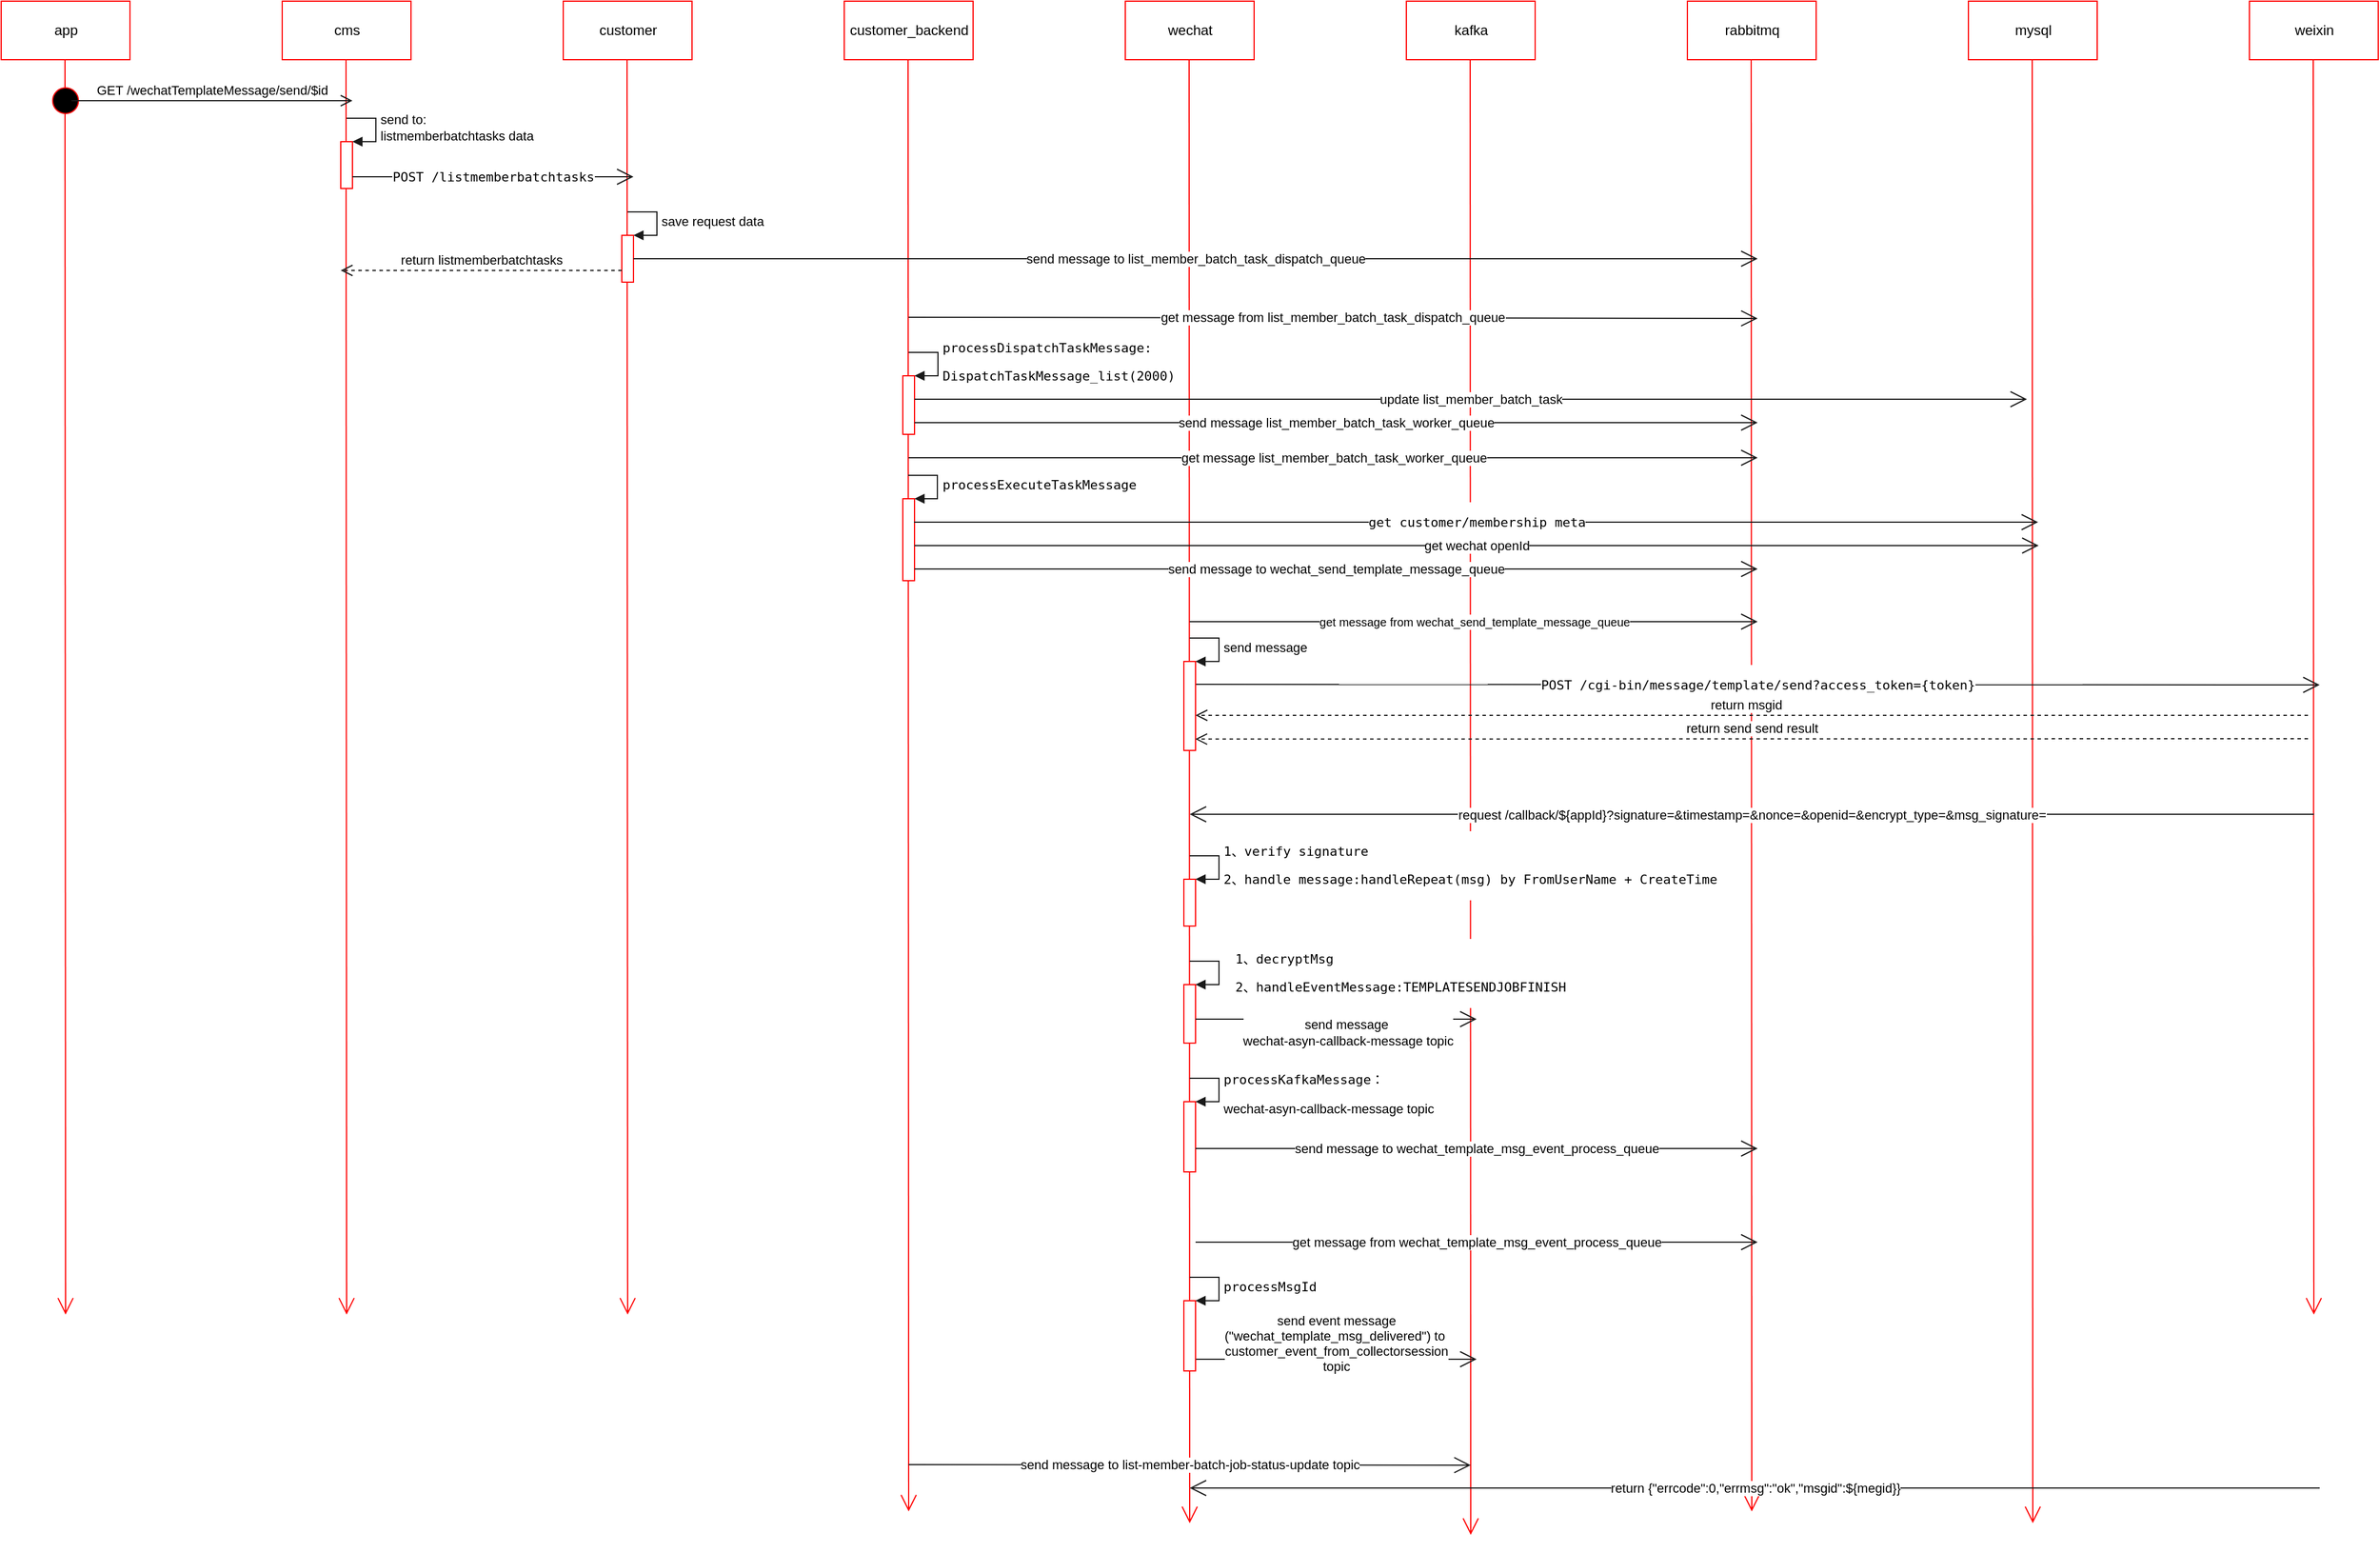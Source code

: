 <mxfile version="10.8.8" type="github"><diagram id="JXFjKGUYVLtCgeKUOygP" name="Page-1"><mxGraphModel dx="1118" dy="603" grid="1" gridSize="10" guides="1" tooltips="1" connect="1" arrows="1" fold="1" page="1" pageScale="1" pageWidth="827" pageHeight="1169" math="0" shadow="0"><root><mxCell id="0"/><mxCell id="1" parent="0"/><mxCell id="xptV2uy9dPqTo3H1UXFX-1" value="app" style="html=1;strokeColor=#FF0000;" parent="1" vertex="1"><mxGeometry x="40" y="40" width="110" height="50" as="geometry"/></mxCell><mxCell id="xptV2uy9dPqTo3H1UXFX-2" value="" style="endArrow=open;endFill=1;endSize=12;html=1;strokeColor=#FF0000;" parent="1" edge="1"><mxGeometry width="160" relative="1" as="geometry"><mxPoint x="94.5" y="90" as="sourcePoint"/><mxPoint x="95" y="1161.818" as="targetPoint"/></mxGeometry></mxCell><mxCell id="xptV2uy9dPqTo3H1UXFX-3" value="cms" style="html=1;strokeColor=#FF0000;" parent="1" vertex="1"><mxGeometry x="280" y="40" width="110" height="50" as="geometry"/></mxCell><mxCell id="xptV2uy9dPqTo3H1UXFX-4" value="" style="endArrow=open;endFill=1;endSize=12;html=1;strokeColor=#FF0000;" parent="1" edge="1"><mxGeometry width="160" relative="1" as="geometry"><mxPoint x="334.5" y="90" as="sourcePoint"/><mxPoint x="335" y="1161.818" as="targetPoint"/></mxGeometry></mxCell><mxCell id="xptV2uy9dPqTo3H1UXFX-5" value="customer" style="html=1;strokeColor=#FF0000;" parent="1" vertex="1"><mxGeometry x="520" y="40" width="110" height="50" as="geometry"/></mxCell><mxCell id="xptV2uy9dPqTo3H1UXFX-6" value="" style="endArrow=open;endFill=1;endSize=12;html=1;strokeColor=#FF0000;" parent="1" edge="1"><mxGeometry width="160" relative="1" as="geometry"><mxPoint x="574.5" y="90" as="sourcePoint"/><mxPoint x="575" y="1161.818" as="targetPoint"/></mxGeometry></mxCell><mxCell id="xptV2uy9dPqTo3H1UXFX-7" value="customer_backend" style="html=1;strokeColor=#FF0000;" parent="1" vertex="1"><mxGeometry x="760" y="40" width="110" height="50" as="geometry"/></mxCell><mxCell id="xptV2uy9dPqTo3H1UXFX-8" value="" style="endArrow=open;endFill=1;endSize=12;html=1;strokeColor=#FF0000;" parent="1" edge="1"><mxGeometry width="160" relative="1" as="geometry"><mxPoint x="814.5" y="90" as="sourcePoint"/><mxPoint x="815" y="1330" as="targetPoint"/></mxGeometry></mxCell><mxCell id="xptV2uy9dPqTo3H1UXFX-9" value="wechat" style="html=1;strokeColor=#FF0000;" parent="1" vertex="1"><mxGeometry x="1000" y="40" width="110" height="50" as="geometry"/></mxCell><mxCell id="xptV2uy9dPqTo3H1UXFX-10" value="" style="endArrow=open;endFill=1;endSize=12;html=1;strokeColor=#FF0000;" parent="1" edge="1"><mxGeometry width="160" relative="1" as="geometry"><mxPoint x="1054.5" y="90" as="sourcePoint"/><mxPoint x="1055" y="1340" as="targetPoint"/></mxGeometry></mxCell><mxCell id="xptV2uy9dPqTo3H1UXFX-11" value="kafka" style="html=1;strokeColor=#FF0000;" parent="1" vertex="1"><mxGeometry x="1240" y="40" width="110" height="50" as="geometry"/></mxCell><mxCell id="xptV2uy9dPqTo3H1UXFX-12" value="" style="endArrow=open;endFill=1;endSize=12;html=1;strokeColor=#FF0000;" parent="1" edge="1"><mxGeometry width="160" relative="1" as="geometry"><mxPoint x="1294.5" y="90" as="sourcePoint"/><mxPoint x="1295" y="1350" as="targetPoint"/></mxGeometry></mxCell><mxCell id="xptV2uy9dPqTo3H1UXFX-13" value="rabbitmq" style="html=1;strokeColor=#FF0000;" parent="1" vertex="1"><mxGeometry x="1480" y="40" width="110" height="50" as="geometry"/></mxCell><mxCell id="xptV2uy9dPqTo3H1UXFX-14" value="" style="endArrow=open;endFill=1;endSize=12;html=1;strokeColor=#FF0000;" parent="1" edge="1"><mxGeometry width="160" relative="1" as="geometry"><mxPoint x="1534.5" y="90" as="sourcePoint"/><mxPoint x="1535" y="1330" as="targetPoint"/></mxGeometry></mxCell><mxCell id="xptV2uy9dPqTo3H1UXFX-15" value="mysql" style="html=1;strokeColor=#FF0000;" parent="1" vertex="1"><mxGeometry x="1720" y="40" width="110" height="50" as="geometry"/></mxCell><mxCell id="xptV2uy9dPqTo3H1UXFX-16" value="" style="endArrow=open;endFill=1;endSize=12;html=1;strokeColor=#FF0000;" parent="1" edge="1"><mxGeometry width="160" relative="1" as="geometry"><mxPoint x="1774.5" y="90" as="sourcePoint"/><mxPoint x="1775" y="1340" as="targetPoint"/></mxGeometry></mxCell><mxCell id="xptV2uy9dPqTo3H1UXFX-17" value="weixin" style="html=1;strokeColor=#FF0000;" parent="1" vertex="1"><mxGeometry x="1960" y="40" width="110" height="50" as="geometry"/></mxCell><mxCell id="xptV2uy9dPqTo3H1UXFX-18" value="" style="endArrow=open;endFill=1;endSize=12;html=1;strokeColor=#FF0000;" parent="1" edge="1"><mxGeometry width="160" relative="1" as="geometry"><mxPoint x="2014.5" y="90" as="sourcePoint"/><mxPoint x="2015" y="1161.818" as="targetPoint"/></mxGeometry></mxCell><mxCell id="xptV2uy9dPqTo3H1UXFX-19" value="" style="ellipse;html=1;shape=startState;fillColor=#000000;strokeColor=#ff0000;" parent="1" vertex="1"><mxGeometry x="80" y="110" width="30" height="30" as="geometry"/></mxCell><mxCell id="xptV2uy9dPqTo3H1UXFX-20" value="GET&amp;nbsp;&lt;span&gt;/wechatTemplateMessage/send/$id&lt;/span&gt;" style="edgeStyle=orthogonalEdgeStyle;html=1;verticalAlign=bottom;endArrow=open;endSize=8;strokeColor=#1A1A1A;" parent="1" edge="1"><mxGeometry relative="1" as="geometry"><mxPoint x="340" y="125" as="targetPoint"/><mxPoint x="100" y="125" as="sourcePoint"/><Array as="points"><mxPoint x="300" y="125"/><mxPoint x="300" y="125"/></Array></mxGeometry></mxCell><mxCell id="xptV2uy9dPqTo3H1UXFX-23" value="" style="html=1;points=[];perimeter=orthogonalPerimeter;strokeColor=#FF0000;" parent="1" vertex="1"><mxGeometry x="330" y="160" width="10" height="40" as="geometry"/></mxCell><mxCell id="xptV2uy9dPqTo3H1UXFX-24" value="send to:&lt;br&gt;&lt;span&gt;listmemberbatchtasks data &lt;/span&gt;&lt;br&gt;" style="edgeStyle=orthogonalEdgeStyle;html=1;align=left;spacingLeft=2;endArrow=block;rounded=0;entryX=1;entryY=0;strokeColor=#1A1A1A;" parent="1" target="xptV2uy9dPqTo3H1UXFX-23" edge="1"><mxGeometry relative="1" as="geometry"><mxPoint x="335" y="140" as="sourcePoint"/><Array as="points"><mxPoint x="360" y="140"/></Array></mxGeometry></mxCell><mxCell id="xptV2uy9dPqTo3H1UXFX-25" value="&lt;pre&gt;&lt;span&gt;POST /listmemberbatchtasks&lt;/span&gt;&lt;/pre&gt;" style="endArrow=open;endFill=1;endSize=12;html=1;strokeColor=#1A1A1A;" parent="1" edge="1"><mxGeometry width="160" relative="1" as="geometry"><mxPoint x="340" y="190" as="sourcePoint"/><mxPoint x="580" y="190" as="targetPoint"/></mxGeometry></mxCell><mxCell id="xptV2uy9dPqTo3H1UXFX-27" value="" style="html=1;points=[];perimeter=orthogonalPerimeter;strokeColor=#FF0000;" parent="1" vertex="1"><mxGeometry x="570" y="240" width="10" height="40" as="geometry"/></mxCell><mxCell id="xptV2uy9dPqTo3H1UXFX-28" value="save request data" style="edgeStyle=orthogonalEdgeStyle;html=1;align=left;spacingLeft=2;endArrow=block;rounded=0;entryX=1;entryY=0;strokeColor=#1A1A1A;" parent="1" target="xptV2uy9dPqTo3H1UXFX-27" edge="1"><mxGeometry relative="1" as="geometry"><mxPoint x="575" y="220" as="sourcePoint"/><Array as="points"><mxPoint x="600" y="220"/></Array></mxGeometry></mxCell><mxCell id="xptV2uy9dPqTo3H1UXFX-30" value="send message to&amp;nbsp;list_member_batch_task_dispatch_queue&lt;br&gt;" style="endArrow=open;endFill=1;endSize=12;html=1;strokeColor=#1A1A1A;" parent="1" edge="1"><mxGeometry width="160" relative="1" as="geometry"><mxPoint x="580" y="260" as="sourcePoint"/><mxPoint x="1540" y="260" as="targetPoint"/></mxGeometry></mxCell><mxCell id="xptV2uy9dPqTo3H1UXFX-31" value="return&amp;nbsp;&lt;span&gt;listmemberbatchtasks&lt;/span&gt;" style="html=1;verticalAlign=bottom;endArrow=open;dashed=1;endSize=8;strokeColor=#1A1A1A;" parent="1" edge="1"><mxGeometry relative="1" as="geometry"><mxPoint x="570" y="270" as="sourcePoint"/><mxPoint x="330" y="270" as="targetPoint"/></mxGeometry></mxCell><mxCell id="xptV2uy9dPqTo3H1UXFX-32" value="get message from list_member_batch_task_dispatch_queue" style="endArrow=open;endFill=1;endSize=12;html=1;strokeColor=#1A1A1A;" parent="1" edge="1"><mxGeometry width="160" relative="1" as="geometry"><mxPoint x="815" y="310" as="sourcePoint"/><mxPoint x="1540" y="311" as="targetPoint"/></mxGeometry></mxCell><mxCell id="xptV2uy9dPqTo3H1UXFX-33" value="" style="html=1;points=[];perimeter=orthogonalPerimeter;strokeColor=#FF0000;" parent="1" vertex="1"><mxGeometry x="810" y="465" width="10" height="70" as="geometry"/></mxCell><mxCell id="xptV2uy9dPqTo3H1UXFX-34" value="&lt;pre&gt;&lt;pre&gt;processExecuteTaskMessage&lt;/pre&gt;&lt;/pre&gt;" style="edgeStyle=orthogonalEdgeStyle;html=1;align=left;spacingLeft=2;endArrow=block;rounded=0;entryX=1;entryY=0;strokeColor=#1A1A1A;" parent="1" target="xptV2uy9dPqTo3H1UXFX-33" edge="1"><mxGeometry relative="1" as="geometry"><mxPoint x="814.5" y="445" as="sourcePoint"/><Array as="points"><mxPoint x="839.5" y="445"/><mxPoint x="839.5" y="465"/></Array></mxGeometry></mxCell><mxCell id="xptV2uy9dPqTo3H1UXFX-36" value="&lt;pre&gt;get customer/membership meta&lt;/pre&gt;" style="endArrow=open;endFill=1;endSize=12;html=1;strokeColor=#1A1A1A;" parent="1" edge="1"><mxGeometry width="160" relative="1" as="geometry"><mxPoint x="819.5" y="485" as="sourcePoint"/><mxPoint x="1779.5" y="485" as="targetPoint"/></mxGeometry></mxCell><mxCell id="xptV2uy9dPqTo3H1UXFX-37" value="get wechat openId" style="endArrow=open;endFill=1;endSize=12;html=1;strokeColor=#1A1A1A;" parent="1" edge="1"><mxGeometry width="160" relative="1" as="geometry"><mxPoint x="820" y="505" as="sourcePoint"/><mxPoint x="1780" y="505" as="targetPoint"/></mxGeometry></mxCell><mxCell id="xptV2uy9dPqTo3H1UXFX-38" value="" style="html=1;points=[];perimeter=orthogonalPerimeter;strokeColor=#FF0000;" parent="1" vertex="1"><mxGeometry x="810" y="360" width="10" height="50" as="geometry"/></mxCell><mxCell id="xptV2uy9dPqTo3H1UXFX-39" value="&lt;pre&gt;processDispatchTaskMessage:&lt;/pre&gt;&lt;pre&gt;DispatchTaskMessage_list(2000)&lt;/pre&gt;" style="edgeStyle=orthogonalEdgeStyle;html=1;align=left;spacingLeft=2;endArrow=block;rounded=0;entryX=1;entryY=0;strokeColor=#1A1A1A;" parent="1" target="xptV2uy9dPqTo3H1UXFX-38" edge="1"><mxGeometry relative="1" as="geometry"><mxPoint x="815" y="340" as="sourcePoint"/><Array as="points"><mxPoint x="840" y="340"/></Array></mxGeometry></mxCell><mxCell id="xptV2uy9dPqTo3H1UXFX-40" value="update list_member_batch_task" style="endArrow=open;endFill=1;endSize=12;html=1;strokeColor=#1A1A1A;" parent="1" edge="1"><mxGeometry width="160" relative="1" as="geometry"><mxPoint x="820" y="380" as="sourcePoint"/><mxPoint x="1770" y="380" as="targetPoint"/></mxGeometry></mxCell><mxCell id="xptV2uy9dPqTo3H1UXFX-42" value="send message&amp;nbsp;list_member_batch_task_worker_queue" style="endArrow=open;endFill=1;endSize=12;html=1;strokeColor=#1A1A1A;" parent="1" edge="1"><mxGeometry width="160" relative="1" as="geometry"><mxPoint x="820" y="400" as="sourcePoint"/><mxPoint x="1540" y="400" as="targetPoint"/></mxGeometry></mxCell><mxCell id="xptV2uy9dPqTo3H1UXFX-43" value="get message&amp;nbsp;list_member_batch_task_worker_queue" style="endArrow=open;endFill=1;endSize=12;html=1;strokeColor=#1A1A1A;" parent="1" edge="1"><mxGeometry width="160" relative="1" as="geometry"><mxPoint x="815" y="430" as="sourcePoint"/><mxPoint x="1540" y="430" as="targetPoint"/></mxGeometry></mxCell><mxCell id="6BX_-PQgmfMGZBPQ8P2w-1" value="send message to&amp;nbsp;wechat_send_template_message_queue" style="endArrow=open;endFill=1;endSize=12;html=1;strokeColor=#1A1A1A;" edge="1" parent="1"><mxGeometry width="160" relative="1" as="geometry"><mxPoint x="820" y="525" as="sourcePoint"/><mxPoint x="1540" y="525" as="targetPoint"/></mxGeometry></mxCell><mxCell id="6BX_-PQgmfMGZBPQ8P2w-2" value="&lt;font style=&quot;font-size: 10px&quot;&gt;get message from wechat_send_template_message_queue&lt;br&gt;&lt;/font&gt;" style="endArrow=open;endFill=1;endSize=12;html=1;strokeColor=#1A1A1A;" edge="1" parent="1"><mxGeometry width="160" relative="1" as="geometry"><mxPoint x="1055" y="570" as="sourcePoint"/><mxPoint x="1540" y="570" as="targetPoint"/></mxGeometry></mxCell><mxCell id="6BX_-PQgmfMGZBPQ8P2w-3" value="&lt;pre&gt;&lt;span&gt;POST /cgi-bin/message/template/send?access_token={token}&lt;/span&gt;&lt;/pre&gt;" style="endArrow=open;endFill=1;endSize=12;html=1;strokeColor=#1A1A1A;" edge="1" parent="1"><mxGeometry width="160" relative="1" as="geometry"><mxPoint x="1060" y="623.5" as="sourcePoint"/><mxPoint x="2020" y="624" as="targetPoint"/></mxGeometry></mxCell><mxCell id="6BX_-PQgmfMGZBPQ8P2w-4" value="" style="html=1;points=[];perimeter=orthogonalPerimeter;strokeColor=#FF0000;" vertex="1" parent="1"><mxGeometry x="1050" y="604" width="10" height="76" as="geometry"/></mxCell><mxCell id="6BX_-PQgmfMGZBPQ8P2w-5" value="send message" style="edgeStyle=orthogonalEdgeStyle;html=1;align=left;spacingLeft=2;endArrow=block;rounded=0;entryX=1;entryY=0;strokeColor=#1A1A1A;" edge="1" target="6BX_-PQgmfMGZBPQ8P2w-4" parent="1"><mxGeometry relative="1" as="geometry"><mxPoint x="1055" y="584" as="sourcePoint"/><Array as="points"><mxPoint x="1080" y="584"/></Array></mxGeometry></mxCell><mxCell id="6BX_-PQgmfMGZBPQ8P2w-7" value="return&amp;nbsp;&lt;span&gt;msgid&lt;/span&gt;" style="html=1;verticalAlign=bottom;endArrow=open;dashed=1;endSize=8;strokeColor=#1A1A1A;" edge="1" parent="1" target="6BX_-PQgmfMGZBPQ8P2w-4"><mxGeometry x="0.011" relative="1" as="geometry"><mxPoint x="2010" y="650" as="sourcePoint"/><mxPoint x="1930" y="650" as="targetPoint"/><mxPoint as="offset"/></mxGeometry></mxCell><mxCell id="6BX_-PQgmfMGZBPQ8P2w-8" value="return send send result" style="html=1;verticalAlign=bottom;endArrow=open;dashed=1;endSize=8;strokeColor=#1A1A1A;entryX=0.982;entryY=0.872;entryDx=0;entryDy=0;entryPerimeter=0;" edge="1" parent="1" target="6BX_-PQgmfMGZBPQ8P2w-4"><mxGeometry relative="1" as="geometry"><mxPoint x="2010" y="670" as="sourcePoint"/><mxPoint x="1930" y="670" as="targetPoint"/></mxGeometry></mxCell><mxCell id="6BX_-PQgmfMGZBPQ8P2w-9" value="&lt;br&gt;send event message&lt;br&gt;(&lt;span&gt;&quot;wechat_template_msg_delivered&quot;&lt;/span&gt;) to&amp;nbsp;&lt;br&gt;&lt;span&gt;customer_event_from_collectorsession &lt;br&gt;topic&lt;/span&gt;" style="endArrow=open;endFill=1;endSize=12;html=1;strokeColor=#1A1A1A;" edge="1" parent="1"><mxGeometry y="20" width="160" relative="1" as="geometry"><mxPoint x="1060" y="1200" as="sourcePoint"/><mxPoint x="1300" y="1200" as="targetPoint"/><mxPoint as="offset"/></mxGeometry></mxCell><mxCell id="6BX_-PQgmfMGZBPQ8P2w-10" value="send message to&amp;nbsp;&lt;span&gt;list-member-batch-job-status-update topic&lt;/span&gt;" style="endArrow=open;endFill=1;endSize=12;html=1;strokeColor=#1A1A1A;" edge="1" parent="1"><mxGeometry width="160" relative="1" as="geometry"><mxPoint x="815" y="1290" as="sourcePoint"/><mxPoint x="1295" y="1290.5" as="targetPoint"/></mxGeometry></mxCell><mxCell id="6BX_-PQgmfMGZBPQ8P2w-11" value="&lt;span&gt;request /callback/${appId}?&lt;/span&gt;&lt;span&gt;signature=&amp;amp;timestamp=&amp;amp;nonce=&amp;amp;openid=&amp;amp;encrypt_type=&amp;amp;msg_signature=&lt;/span&gt;" style="endArrow=open;endFill=1;endSize=12;html=1;strokeColor=#1A1A1A;" edge="1" parent="1"><mxGeometry width="160" relative="1" as="geometry"><mxPoint x="2015" y="734.5" as="sourcePoint"/><mxPoint x="1055" y="734.5" as="targetPoint"/></mxGeometry></mxCell><mxCell id="6BX_-PQgmfMGZBPQ8P2w-12" value="return&amp;nbsp;&lt;span&gt;{&quot;errcode&quot;:0,&quot;errmsg&quot;:&quot;ok&quot;,&quot;msgid&quot;:${megid}}&lt;/span&gt;" style="endArrow=open;endFill=1;endSize=12;html=1;strokeColor=#1A1A1A;" edge="1" parent="1"><mxGeometry width="160" relative="1" as="geometry"><mxPoint x="2020" y="1310" as="sourcePoint"/><mxPoint x="1055" y="1310" as="targetPoint"/></mxGeometry></mxCell><mxCell id="6BX_-PQgmfMGZBPQ8P2w-15" value="" style="html=1;points=[];perimeter=orthogonalPerimeter;strokeColor=#FF0000;" vertex="1" parent="1"><mxGeometry x="1050" y="790" width="10" height="40" as="geometry"/></mxCell><mxCell id="6BX_-PQgmfMGZBPQ8P2w-16" value="&lt;pre&gt;1、verify signature&lt;/pre&gt;&lt;pre&gt;2、handle message:handleRepeat(msg) by FromUserName + CreateTime&lt;/pre&gt;" style="edgeStyle=orthogonalEdgeStyle;html=1;align=left;spacingLeft=2;endArrow=block;rounded=0;entryX=1;entryY=0;strokeColor=#1A1A1A;" edge="1" target="6BX_-PQgmfMGZBPQ8P2w-15" parent="1"><mxGeometry relative="1" as="geometry"><mxPoint x="1055" y="770" as="sourcePoint"/><Array as="points"><mxPoint x="1080" y="770"/></Array></mxGeometry></mxCell><mxCell id="6BX_-PQgmfMGZBPQ8P2w-17" value="" style="html=1;points=[];perimeter=orthogonalPerimeter;strokeColor=#FF0000;" vertex="1" parent="1"><mxGeometry x="1050" y="880" width="10" height="50" as="geometry"/></mxCell><mxCell id="6BX_-PQgmfMGZBPQ8P2w-18" value="&lt;pre&gt;1、decryptMsg&lt;/pre&gt;&lt;pre&gt;2、handleEventMessage:TEMPLATESENDJOBFINISH&lt;br&gt;&lt;/pre&gt;" style="edgeStyle=orthogonalEdgeStyle;html=1;align=left;spacingLeft=2;endArrow=block;rounded=0;entryX=1;entryY=0;strokeColor=#1A1A1A;" edge="1" target="6BX_-PQgmfMGZBPQ8P2w-17" parent="1"><mxGeometry x="0.385" y="-14" relative="1" as="geometry"><mxPoint x="1055" y="860" as="sourcePoint"/><Array as="points"><mxPoint x="1080" y="860"/></Array><mxPoint x="10" y="4" as="offset"/></mxGeometry></mxCell><mxCell id="6BX_-PQgmfMGZBPQ8P2w-19" value="send message&amp;nbsp;&lt;br&gt;&lt;span&gt;wechat-asyn-callback-message topic&lt;/span&gt;" style="endArrow=open;endFill=1;endSize=12;html=1;strokeColor=#1A1A1A;" edge="1" parent="1"><mxGeometry x="0.083" y="-10" width="160" relative="1" as="geometry"><mxPoint x="1060" y="909.5" as="sourcePoint"/><mxPoint x="1300" y="909.5" as="targetPoint"/><mxPoint y="1" as="offset"/></mxGeometry></mxCell><mxCell id="6BX_-PQgmfMGZBPQ8P2w-28" value="" style="html=1;points=[];perimeter=orthogonalPerimeter;strokeColor=#FF0000;" vertex="1" parent="1"><mxGeometry x="1050" y="980" width="10" height="60" as="geometry"/></mxCell><mxCell id="6BX_-PQgmfMGZBPQ8P2w-29" value="&lt;pre&gt;processKafkaMessage：&lt;/pre&gt;&lt;span&gt;wechat-asyn-callback-message topic&lt;/span&gt;" style="edgeStyle=orthogonalEdgeStyle;html=1;align=left;spacingLeft=2;endArrow=block;rounded=0;entryX=1;entryY=0;strokeColor=#1A1A1A;" edge="1" target="6BX_-PQgmfMGZBPQ8P2w-28" parent="1"><mxGeometry relative="1" as="geometry"><mxPoint x="1055" y="960" as="sourcePoint"/><Array as="points"><mxPoint x="1080" y="960"/></Array></mxGeometry></mxCell><mxCell id="6BX_-PQgmfMGZBPQ8P2w-31" value="send message to&amp;nbsp;wechat_template_msg_event_process_queue" style="endArrow=open;endFill=1;endSize=12;html=1;strokeColor=#1A1A1A;" edge="1" parent="1"><mxGeometry width="160" relative="1" as="geometry"><mxPoint x="1060" y="1020" as="sourcePoint"/><mxPoint x="1540" y="1020" as="targetPoint"/><Array as="points"/></mxGeometry></mxCell><mxCell id="6BX_-PQgmfMGZBPQ8P2w-32" value="get message from wechat_template_msg_event_process_queue" style="endArrow=open;endFill=1;endSize=12;html=1;strokeColor=#1A1A1A;" edge="1" parent="1"><mxGeometry width="160" relative="1" as="geometry"><mxPoint x="1060" y="1100" as="sourcePoint"/><mxPoint x="1540" y="1100" as="targetPoint"/></mxGeometry></mxCell><mxCell id="6BX_-PQgmfMGZBPQ8P2w-35" value="" style="html=1;points=[];perimeter=orthogonalPerimeter;strokeColor=#FF0000;" vertex="1" parent="1"><mxGeometry x="1050" y="1150" width="10" height="60" as="geometry"/></mxCell><mxCell id="6BX_-PQgmfMGZBPQ8P2w-36" value="&lt;pre&gt;processMsgId&lt;/pre&gt;" style="edgeStyle=orthogonalEdgeStyle;html=1;align=left;spacingLeft=2;endArrow=block;rounded=0;entryX=1;entryY=0;strokeColor=#1A1A1A;" edge="1" target="6BX_-PQgmfMGZBPQ8P2w-35" parent="1"><mxGeometry relative="1" as="geometry"><mxPoint x="1055" y="1130" as="sourcePoint"/><Array as="points"><mxPoint x="1080" y="1130"/></Array></mxGeometry></mxCell></root></mxGraphModel></diagram></mxfile>